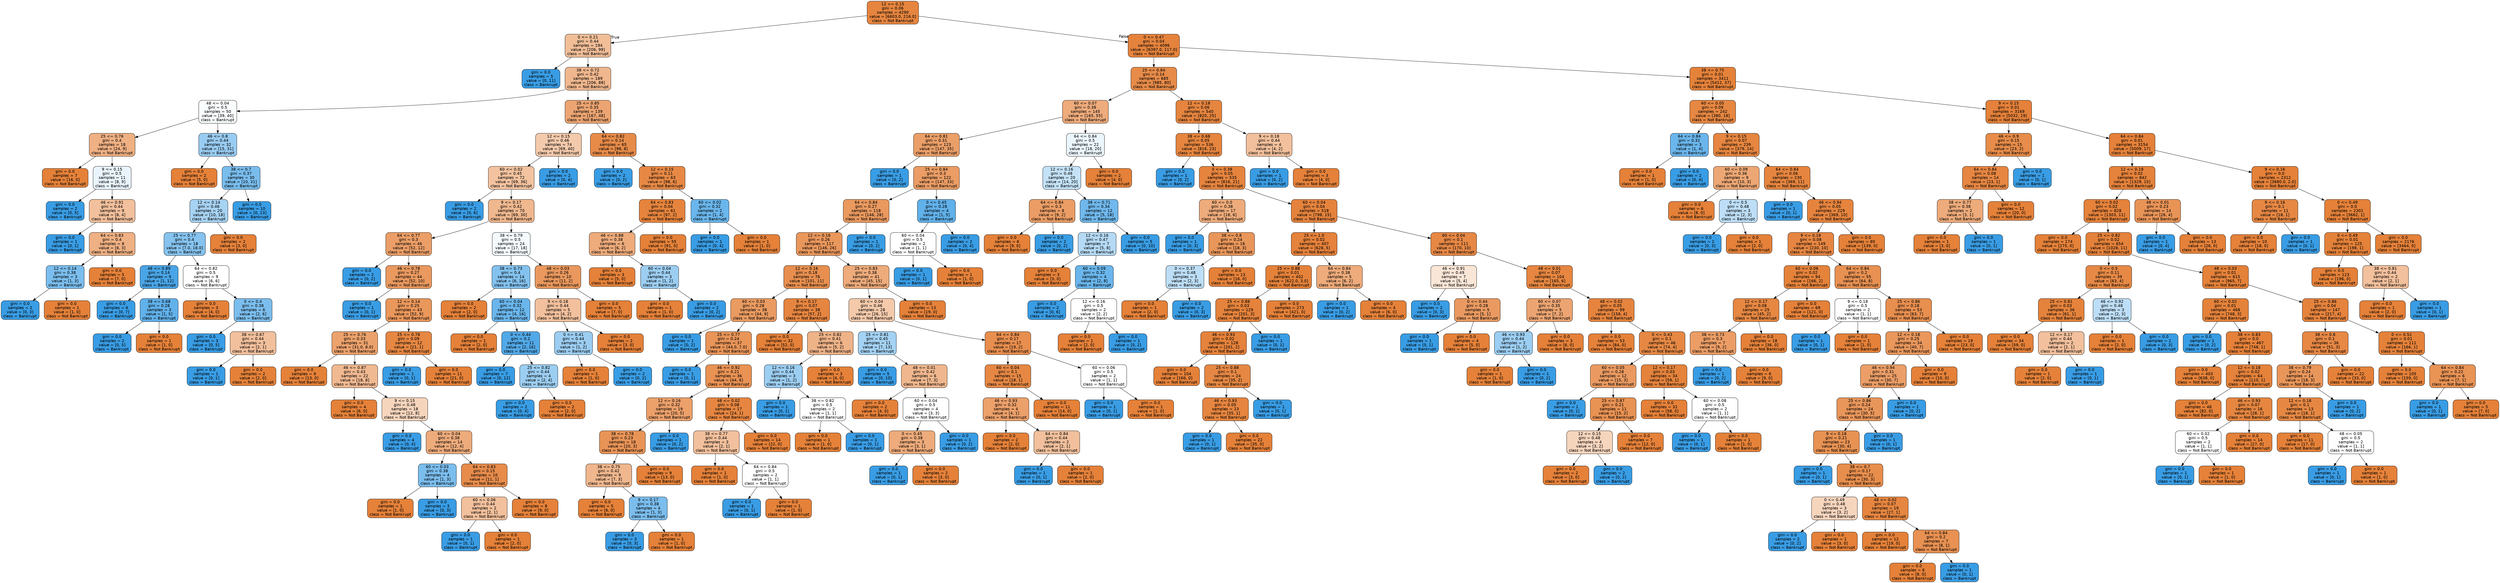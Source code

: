 digraph Tree {
node [shape=box, style="filled, rounded", color="black", fontname="helvetica"] ;
edge [fontname="helvetica"] ;
0 [label="12 <= 0.15\ngini = 0.06\nsamples = 4290\nvalue = [6603.0, 216.0]\nclass = Not Bankrupt", fillcolor="#e6853f"] ;
1 [label="0 <= 0.21\ngini = 0.44\nsamples = 194\nvalue = [206, 99]\nclass = Not Bankrupt", fillcolor="#f1be98"] ;
0 -> 1 [labeldistance=2.5, labelangle=45, headlabel="True"] ;
2 [label="gini = 0.0\nsamples = 5\nvalue = [0, 11]\nclass = Bankrupt", fillcolor="#399de5"] ;
1 -> 2 ;
3 [label="38 <= 0.72\ngini = 0.42\nsamples = 189\nvalue = [206, 88]\nclass = Not Bankrupt", fillcolor="#f0b78e"] ;
1 -> 3 ;
4 [label="48 <= 0.04\ngini = 0.5\nsamples = 50\nvalue = [39, 40]\nclass = Bankrupt", fillcolor="#fafdfe"] ;
3 -> 4 ;
5 [label="25 <= 0.76\ngini = 0.4\nsamples = 18\nvalue = [24, 9]\nclass = Not Bankrupt", fillcolor="#efb083"] ;
4 -> 5 ;
6 [label="gini = 0.0\nsamples = 7\nvalue = [16, 0]\nclass = Not Bankrupt", fillcolor="#e58139"] ;
5 -> 6 ;
7 [label="9 <= 0.15\ngini = 0.5\nsamples = 11\nvalue = [8, 9]\nclass = Bankrupt", fillcolor="#e9f4fc"] ;
5 -> 7 ;
8 [label="gini = 0.0\nsamples = 2\nvalue = [0, 5]\nclass = Bankrupt", fillcolor="#399de5"] ;
7 -> 8 ;
9 [label="46 <= 0.91\ngini = 0.44\nsamples = 9\nvalue = [8, 4]\nclass = Not Bankrupt", fillcolor="#f2c09c"] ;
7 -> 9 ;
10 [label="gini = 0.0\nsamples = 1\nvalue = [0, 1]\nclass = Bankrupt", fillcolor="#399de5"] ;
9 -> 10 ;
11 [label="64 <= 0.83\ngini = 0.4\nsamples = 8\nvalue = [8, 3]\nclass = Not Bankrupt", fillcolor="#efb083"] ;
9 -> 11 ;
12 [label="12 <= 0.14\ngini = 0.38\nsamples = 3\nvalue = [1, 3]\nclass = Bankrupt", fillcolor="#7bbeee"] ;
11 -> 12 ;
13 [label="gini = 0.0\nsamples = 2\nvalue = [0, 3]\nclass = Bankrupt", fillcolor="#399de5"] ;
12 -> 13 ;
14 [label="gini = 0.0\nsamples = 1\nvalue = [1, 0]\nclass = Not Bankrupt", fillcolor="#e58139"] ;
12 -> 14 ;
15 [label="gini = 0.0\nsamples = 5\nvalue = [7, 0]\nclass = Not Bankrupt", fillcolor="#e58139"] ;
11 -> 15 ;
16 [label="46 <= 0.8\ngini = 0.44\nsamples = 32\nvalue = [15, 31]\nclass = Bankrupt", fillcolor="#99ccf2"] ;
4 -> 16 ;
17 [label="gini = 0.0\nsamples = 2\nvalue = [5, 0]\nclass = Not Bankrupt", fillcolor="#e58139"] ;
16 -> 17 ;
18 [label="38 <= 0.7\ngini = 0.37\nsamples = 30\nvalue = [10, 31]\nclass = Bankrupt", fillcolor="#79bded"] ;
16 -> 18 ;
19 [label="12 <= 0.14\ngini = 0.46\nsamples = 20\nvalue = [10, 18]\nclass = Bankrupt", fillcolor="#a7d3f3"] ;
18 -> 19 ;
20 [label="25 <= 0.77\ngini = 0.4\nsamples = 18\nvalue = [7.0, 18.0]\nclass = Bankrupt", fillcolor="#86c3ef"] ;
19 -> 20 ;
21 [label="46 <= 0.89\ngini = 0.14\nsamples = 9\nvalue = [1, 12]\nclass = Bankrupt", fillcolor="#49a5e7"] ;
20 -> 21 ;
22 [label="gini = 0.0\nsamples = 6\nvalue = [0, 7]\nclass = Bankrupt", fillcolor="#399de5"] ;
21 -> 22 ;
23 [label="38 <= 0.68\ngini = 0.28\nsamples = 3\nvalue = [1, 5]\nclass = Bankrupt", fillcolor="#61b1ea"] ;
21 -> 23 ;
24 [label="gini = 0.0\nsamples = 2\nvalue = [0, 5]\nclass = Bankrupt", fillcolor="#399de5"] ;
23 -> 24 ;
25 [label="gini = 0.0\nsamples = 1\nvalue = [1, 0]\nclass = Not Bankrupt", fillcolor="#e58139"] ;
23 -> 25 ;
26 [label="64 <= 0.82\ngini = 0.5\nsamples = 9\nvalue = [6, 6]\nclass = Not Bankrupt", fillcolor="#ffffff"] ;
20 -> 26 ;
27 [label="gini = 0.0\nsamples = 3\nvalue = [4, 0]\nclass = Not Bankrupt", fillcolor="#e58139"] ;
26 -> 27 ;
28 [label="0 <= 0.4\ngini = 0.38\nsamples = 6\nvalue = [2, 6]\nclass = Bankrupt", fillcolor="#7bbeee"] ;
26 -> 28 ;
29 [label="gini = 0.0\nsamples = 3\nvalue = [0, 5]\nclass = Bankrupt", fillcolor="#399de5"] ;
28 -> 29 ;
30 [label="38 <= 0.67\ngini = 0.44\nsamples = 3\nvalue = [2, 1]\nclass = Not Bankrupt", fillcolor="#f2c09c"] ;
28 -> 30 ;
31 [label="gini = 0.0\nsamples = 1\nvalue = [0, 1]\nclass = Bankrupt", fillcolor="#399de5"] ;
30 -> 31 ;
32 [label="gini = 0.0\nsamples = 2\nvalue = [2, 0]\nclass = Not Bankrupt", fillcolor="#e58139"] ;
30 -> 32 ;
33 [label="gini = 0.0\nsamples = 2\nvalue = [3, 0]\nclass = Not Bankrupt", fillcolor="#e58139"] ;
19 -> 33 ;
34 [label="gini = 0.0\nsamples = 10\nvalue = [0, 13]\nclass = Bankrupt", fillcolor="#399de5"] ;
18 -> 34 ;
35 [label="25 <= 0.85\ngini = 0.35\nsamples = 139\nvalue = [167, 48]\nclass = Not Bankrupt", fillcolor="#eca572"] ;
3 -> 35 ;
36 [label="12 <= 0.15\ngini = 0.46\nsamples = 74\nvalue = [69, 40]\nclass = Not Bankrupt", fillcolor="#f4caac"] ;
35 -> 36 ;
37 [label="60 <= 0.02\ngini = 0.45\nsamples = 72\nvalue = [69, 36]\nclass = Not Bankrupt", fillcolor="#f3c3a0"] ;
36 -> 37 ;
38 [label="gini = 0.0\nsamples = 2\nvalue = [0, 6]\nclass = Bankrupt", fillcolor="#399de5"] ;
37 -> 38 ;
39 [label="9 <= 0.17\ngini = 0.42\nsamples = 70\nvalue = [69, 30]\nclass = Not Bankrupt", fillcolor="#f0b88f"] ;
37 -> 39 ;
40 [label="64 <= 0.77\ngini = 0.3\nsamples = 46\nvalue = [52, 12]\nclass = Not Bankrupt", fillcolor="#eb9e67"] ;
39 -> 40 ;
41 [label="gini = 0.0\nsamples = 2\nvalue = [0, 2]\nclass = Bankrupt", fillcolor="#399de5"] ;
40 -> 41 ;
42 [label="46 <= 0.78\ngini = 0.27\nsamples = 44\nvalue = [52, 10]\nclass = Not Bankrupt", fillcolor="#ea995f"] ;
40 -> 42 ;
43 [label="gini = 0.0\nsamples = 1\nvalue = [0, 1]\nclass = Bankrupt", fillcolor="#399de5"] ;
42 -> 43 ;
44 [label="12 <= 0.14\ngini = 0.25\nsamples = 43\nvalue = [52, 9]\nclass = Not Bankrupt", fillcolor="#ea975b"] ;
42 -> 44 ;
45 [label="25 <= 0.76\ngini = 0.33\nsamples = 31\nvalue = [31.0, 8.0]\nclass = Not Bankrupt", fillcolor="#eca26c"] ;
44 -> 45 ;
46 [label="gini = 0.0\nsamples = 9\nvalue = [13, 0]\nclass = Not Bankrupt", fillcolor="#e58139"] ;
45 -> 46 ;
47 [label="46 <= 0.87\ngini = 0.43\nsamples = 22\nvalue = [18, 8]\nclass = Not Bankrupt", fillcolor="#f1b991"] ;
45 -> 47 ;
48 [label="gini = 0.0\nsamples = 4\nvalue = [6, 0]\nclass = Not Bankrupt", fillcolor="#e58139"] ;
47 -> 48 ;
49 [label="9 <= 0.15\ngini = 0.48\nsamples = 18\nvalue = [12, 8]\nclass = Not Bankrupt", fillcolor="#f6d5bd"] ;
47 -> 49 ;
50 [label="gini = 0.0\nsamples = 4\nvalue = [0, 4]\nclass = Bankrupt", fillcolor="#399de5"] ;
49 -> 50 ;
51 [label="60 <= 0.04\ngini = 0.38\nsamples = 14\nvalue = [12, 4]\nclass = Not Bankrupt", fillcolor="#eeab7b"] ;
49 -> 51 ;
52 [label="60 <= 0.03\ngini = 0.38\nsamples = 4\nvalue = [1, 3]\nclass = Bankrupt", fillcolor="#7bbeee"] ;
51 -> 52 ;
53 [label="gini = 0.0\nsamples = 1\nvalue = [1, 0]\nclass = Not Bankrupt", fillcolor="#e58139"] ;
52 -> 53 ;
54 [label="gini = 0.0\nsamples = 3\nvalue = [0, 3]\nclass = Bankrupt", fillcolor="#399de5"] ;
52 -> 54 ;
55 [label="64 <= 0.83\ngini = 0.15\nsamples = 10\nvalue = [11, 1]\nclass = Not Bankrupt", fillcolor="#e78c4b"] ;
51 -> 55 ;
56 [label="60 <= 0.06\ngini = 0.44\nsamples = 2\nvalue = [2, 1]\nclass = Not Bankrupt", fillcolor="#f2c09c"] ;
55 -> 56 ;
57 [label="gini = 0.0\nsamples = 1\nvalue = [0, 1]\nclass = Bankrupt", fillcolor="#399de5"] ;
56 -> 57 ;
58 [label="gini = 0.0\nsamples = 1\nvalue = [2, 0]\nclass = Not Bankrupt", fillcolor="#e58139"] ;
56 -> 58 ;
59 [label="gini = 0.0\nsamples = 8\nvalue = [9, 0]\nclass = Not Bankrupt", fillcolor="#e58139"] ;
55 -> 59 ;
60 [label="25 <= 0.78\ngini = 0.09\nsamples = 12\nvalue = [21, 1]\nclass = Not Bankrupt", fillcolor="#e68742"] ;
44 -> 60 ;
61 [label="gini = 0.0\nsamples = 1\nvalue = [0, 1]\nclass = Bankrupt", fillcolor="#399de5"] ;
60 -> 61 ;
62 [label="gini = 0.0\nsamples = 11\nvalue = [21, 0]\nclass = Not Bankrupt", fillcolor="#e58139"] ;
60 -> 62 ;
63 [label="38 <= 0.79\ngini = 0.5\nsamples = 24\nvalue = [17, 18]\nclass = Bankrupt", fillcolor="#f4fafe"] ;
39 -> 63 ;
64 [label="38 <= 0.73\ngini = 0.4\nsamples = 14\nvalue = [6, 16]\nclass = Bankrupt", fillcolor="#83c2ef"] ;
63 -> 64 ;
65 [label="gini = 0.0\nsamples = 2\nvalue = [2, 0]\nclass = Not Bankrupt", fillcolor="#e58139"] ;
64 -> 65 ;
66 [label="60 <= 0.04\ngini = 0.32\nsamples = 12\nvalue = [4, 16]\nclass = Bankrupt", fillcolor="#6ab6ec"] ;
64 -> 66 ;
67 [label="gini = 0.0\nsamples = 1\nvalue = [2, 0]\nclass = Not Bankrupt", fillcolor="#e58139"] ;
66 -> 67 ;
68 [label="0 <= 0.44\ngini = 0.2\nsamples = 11\nvalue = [2, 16]\nclass = Bankrupt", fillcolor="#52a9e8"] ;
66 -> 68 ;
69 [label="gini = 0.0\nsamples = 7\nvalue = [0, 12]\nclass = Bankrupt", fillcolor="#399de5"] ;
68 -> 69 ;
70 [label="25 <= 0.82\ngini = 0.44\nsamples = 4\nvalue = [2, 4]\nclass = Bankrupt", fillcolor="#9ccef2"] ;
68 -> 70 ;
71 [label="gini = 0.0\nsamples = 2\nvalue = [0, 4]\nclass = Bankrupt", fillcolor="#399de5"] ;
70 -> 71 ;
72 [label="gini = 0.0\nsamples = 2\nvalue = [2, 0]\nclass = Not Bankrupt", fillcolor="#e58139"] ;
70 -> 72 ;
73 [label="48 <= 0.03\ngini = 0.26\nsamples = 10\nvalue = [11, 2]\nclass = Not Bankrupt", fillcolor="#ea985d"] ;
63 -> 73 ;
74 [label="9 <= 0.18\ngini = 0.44\nsamples = 5\nvalue = [4, 2]\nclass = Not Bankrupt", fillcolor="#f2c09c"] ;
73 -> 74 ;
75 [label="0 <= 0.41\ngini = 0.44\nsamples = 3\nvalue = [1, 2]\nclass = Bankrupt", fillcolor="#9ccef2"] ;
74 -> 75 ;
76 [label="gini = 0.0\nsamples = 1\nvalue = [1, 0]\nclass = Not Bankrupt", fillcolor="#e58139"] ;
75 -> 76 ;
77 [label="gini = 0.0\nsamples = 2\nvalue = [0, 2]\nclass = Bankrupt", fillcolor="#399de5"] ;
75 -> 77 ;
78 [label="gini = 0.0\nsamples = 2\nvalue = [3, 0]\nclass = Not Bankrupt", fillcolor="#e58139"] ;
74 -> 78 ;
79 [label="gini = 0.0\nsamples = 5\nvalue = [7, 0]\nclass = Not Bankrupt", fillcolor="#e58139"] ;
73 -> 79 ;
80 [label="gini = 0.0\nsamples = 2\nvalue = [0, 4]\nclass = Bankrupt", fillcolor="#399de5"] ;
36 -> 80 ;
81 [label="64 <= 0.82\ngini = 0.14\nsamples = 65\nvalue = [98, 8]\nclass = Not Bankrupt", fillcolor="#e78b49"] ;
35 -> 81 ;
82 [label="gini = 0.0\nsamples = 2\nvalue = [0, 2]\nclass = Bankrupt", fillcolor="#399de5"] ;
81 -> 82 ;
83 [label="12 <= 0.15\ngini = 0.11\nsamples = 63\nvalue = [98, 6]\nclass = Not Bankrupt", fillcolor="#e78945"] ;
81 -> 83 ;
84 [label="64 <= 0.83\ngini = 0.04\nsamples = 61\nvalue = [97, 2]\nclass = Not Bankrupt", fillcolor="#e6843d"] ;
83 -> 84 ;
85 [label="46 <= 0.88\ngini = 0.38\nsamples = 6\nvalue = [6, 2]\nclass = Not Bankrupt", fillcolor="#eeab7b"] ;
84 -> 85 ;
86 [label="gini = 0.0\nsamples = 3\nvalue = [5, 0]\nclass = Not Bankrupt", fillcolor="#e58139"] ;
85 -> 86 ;
87 [label="60 <= 0.04\ngini = 0.44\nsamples = 3\nvalue = [1, 2]\nclass = Bankrupt", fillcolor="#9ccef2"] ;
85 -> 87 ;
88 [label="gini = 0.0\nsamples = 1\nvalue = [1, 0]\nclass = Not Bankrupt", fillcolor="#e58139"] ;
87 -> 88 ;
89 [label="gini = 0.0\nsamples = 2\nvalue = [0, 2]\nclass = Bankrupt", fillcolor="#399de5"] ;
87 -> 89 ;
90 [label="gini = 0.0\nsamples = 55\nvalue = [91, 0]\nclass = Not Bankrupt", fillcolor="#e58139"] ;
84 -> 90 ;
91 [label="60 <= 0.02\ngini = 0.32\nsamples = 2\nvalue = [1, 4]\nclass = Bankrupt", fillcolor="#6ab6ec"] ;
83 -> 91 ;
92 [label="gini = 0.0\nsamples = 1\nvalue = [0, 4]\nclass = Bankrupt", fillcolor="#399de5"] ;
91 -> 92 ;
93 [label="gini = 0.0\nsamples = 1\nvalue = [1, 0]\nclass = Not Bankrupt", fillcolor="#e58139"] ;
91 -> 93 ;
94 [label="0 <= 0.47\ngini = 0.04\nsamples = 4096\nvalue = [6397.0, 117.0]\nclass = Not Bankrupt", fillcolor="#e5833d"] ;
0 -> 94 [labeldistance=2.5, labelangle=-45, headlabel="False"] ;
95 [label="25 <= 0.84\ngini = 0.14\nsamples = 685\nvalue = [985, 80]\nclass = Not Bankrupt", fillcolor="#e78b49"] ;
94 -> 95 ;
96 [label="60 <= 0.07\ngini = 0.38\nsamples = 145\nvalue = [165, 55]\nclass = Not Bankrupt", fillcolor="#eeab7b"] ;
95 -> 96 ;
97 [label="64 <= 0.81\ngini = 0.31\nsamples = 123\nvalue = [147, 35]\nclass = Not Bankrupt", fillcolor="#eb9f68"] ;
96 -> 97 ;
98 [label="gini = 0.0\nsamples = 1\nvalue = [0, 2]\nclass = Bankrupt", fillcolor="#399de5"] ;
97 -> 98 ;
99 [label="25 <= 0.84\ngini = 0.3\nsamples = 122\nvalue = [147, 33]\nclass = Not Bankrupt", fillcolor="#eb9d65"] ;
97 -> 99 ;
100 [label="64 <= 0.84\ngini = 0.27\nsamples = 118\nvalue = [146, 28]\nclass = Not Bankrupt", fillcolor="#ea995f"] ;
99 -> 100 ;
101 [label="12 <= 0.16\ngini = 0.26\nsamples = 117\nvalue = [146, 26]\nclass = Not Bankrupt", fillcolor="#ea975c"] ;
100 -> 101 ;
102 [label="12 <= 0.16\ngini = 0.18\nsamples = 76\nvalue = [101, 11]\nclass = Not Bankrupt", fillcolor="#e88f4f"] ;
101 -> 102 ;
103 [label="60 <= 0.03\ngini = 0.28\nsamples = 38\nvalue = [44, 9]\nclass = Not Bankrupt", fillcolor="#ea9b61"] ;
102 -> 103 ;
104 [label="gini = 0.0\nsamples = 1\nvalue = [0, 2]\nclass = Bankrupt", fillcolor="#399de5"] ;
103 -> 104 ;
105 [label="25 <= 0.77\ngini = 0.24\nsamples = 37\nvalue = [44.0, 7.0]\nclass = Not Bankrupt", fillcolor="#e99558"] ;
103 -> 105 ;
106 [label="gini = 0.0\nsamples = 1\nvalue = [0, 1]\nclass = Bankrupt", fillcolor="#399de5"] ;
105 -> 106 ;
107 [label="46 <= 0.92\ngini = 0.21\nsamples = 36\nvalue = [44, 6]\nclass = Not Bankrupt", fillcolor="#e99254"] ;
105 -> 107 ;
108 [label="12 <= 0.16\ngini = 0.32\nsamples = 19\nvalue = [20, 5]\nclass = Not Bankrupt", fillcolor="#eca06a"] ;
107 -> 108 ;
109 [label="38 <= 0.78\ngini = 0.23\nsamples = 18\nvalue = [20, 3]\nclass = Not Bankrupt", fillcolor="#e99457"] ;
108 -> 109 ;
110 [label="38 <= 0.75\ngini = 0.42\nsamples = 9\nvalue = [7, 3]\nclass = Not Bankrupt", fillcolor="#f0b78e"] ;
109 -> 110 ;
111 [label="gini = 0.0\nsamples = 5\nvalue = [6, 0]\nclass = Not Bankrupt", fillcolor="#e58139"] ;
110 -> 111 ;
112 [label="9 <= 0.17\ngini = 0.38\nsamples = 4\nvalue = [1, 3]\nclass = Bankrupt", fillcolor="#7bbeee"] ;
110 -> 112 ;
113 [label="gini = 0.0\nsamples = 3\nvalue = [0, 3]\nclass = Bankrupt", fillcolor="#399de5"] ;
112 -> 113 ;
114 [label="gini = 0.0\nsamples = 1\nvalue = [1, 0]\nclass = Not Bankrupt", fillcolor="#e58139"] ;
112 -> 114 ;
115 [label="gini = 0.0\nsamples = 9\nvalue = [13, 0]\nclass = Not Bankrupt", fillcolor="#e58139"] ;
109 -> 115 ;
116 [label="gini = 0.0\nsamples = 1\nvalue = [0, 2]\nclass = Bankrupt", fillcolor="#399de5"] ;
108 -> 116 ;
117 [label="48 <= 0.02\ngini = 0.08\nsamples = 17\nvalue = [24, 1]\nclass = Not Bankrupt", fillcolor="#e68641"] ;
107 -> 117 ;
118 [label="38 <= 0.77\ngini = 0.44\nsamples = 3\nvalue = [2, 1]\nclass = Not Bankrupt", fillcolor="#f2c09c"] ;
117 -> 118 ;
119 [label="gini = 0.0\nsamples = 1\nvalue = [1, 0]\nclass = Not Bankrupt", fillcolor="#e58139"] ;
118 -> 119 ;
120 [label="64 <= 0.84\ngini = 0.5\nsamples = 2\nvalue = [1, 1]\nclass = Not Bankrupt", fillcolor="#ffffff"] ;
118 -> 120 ;
121 [label="gini = 0.0\nsamples = 1\nvalue = [0, 1]\nclass = Bankrupt", fillcolor="#399de5"] ;
120 -> 121 ;
122 [label="gini = 0.0\nsamples = 1\nvalue = [1, 0]\nclass = Not Bankrupt", fillcolor="#e58139"] ;
120 -> 122 ;
123 [label="gini = 0.0\nsamples = 14\nvalue = [22, 0]\nclass = Not Bankrupt", fillcolor="#e58139"] ;
117 -> 123 ;
124 [label="9 <= 0.17\ngini = 0.07\nsamples = 38\nvalue = [57, 2]\nclass = Not Bankrupt", fillcolor="#e68540"] ;
102 -> 124 ;
125 [label="gini = 0.0\nsamples = 32\nvalue = [52, 0]\nclass = Not Bankrupt", fillcolor="#e58139"] ;
124 -> 125 ;
126 [label="25 <= 0.82\ngini = 0.41\nsamples = 6\nvalue = [5, 2]\nclass = Not Bankrupt", fillcolor="#efb388"] ;
124 -> 126 ;
127 [label="12 <= 0.16\ngini = 0.44\nsamples = 3\nvalue = [1, 2]\nclass = Bankrupt", fillcolor="#9ccef2"] ;
126 -> 127 ;
128 [label="gini = 0.0\nsamples = 1\nvalue = [0, 1]\nclass = Bankrupt", fillcolor="#399de5"] ;
127 -> 128 ;
129 [label="38 <= 0.82\ngini = 0.5\nsamples = 2\nvalue = [1, 1]\nclass = Not Bankrupt", fillcolor="#ffffff"] ;
127 -> 129 ;
130 [label="gini = 0.0\nsamples = 1\nvalue = [1, 0]\nclass = Not Bankrupt", fillcolor="#e58139"] ;
129 -> 130 ;
131 [label="gini = 0.0\nsamples = 1\nvalue = [0, 1]\nclass = Bankrupt", fillcolor="#399de5"] ;
129 -> 131 ;
132 [label="gini = 0.0\nsamples = 3\nvalue = [4, 0]\nclass = Not Bankrupt", fillcolor="#e58139"] ;
126 -> 132 ;
133 [label="25 <= 0.83\ngini = 0.38\nsamples = 41\nvalue = [45, 15]\nclass = Not Bankrupt", fillcolor="#eeab7b"] ;
101 -> 133 ;
134 [label="60 <= 0.04\ngini = 0.46\nsamples = 28\nvalue = [26, 15]\nclass = Not Bankrupt", fillcolor="#f4caab"] ;
133 -> 134 ;
135 [label="25 <= 0.81\ngini = 0.45\nsamples = 11\nvalue = [7, 13]\nclass = Bankrupt", fillcolor="#a4d2f3"] ;
134 -> 135 ;
136 [label="gini = 0.0\nsamples = 5\nvalue = [0, 10]\nclass = Bankrupt", fillcolor="#399de5"] ;
135 -> 136 ;
137 [label="48 <= 0.01\ngini = 0.42\nsamples = 6\nvalue = [7, 3]\nclass = Not Bankrupt", fillcolor="#f0b78e"] ;
135 -> 137 ;
138 [label="gini = 0.0\nsamples = 2\nvalue = [4, 0]\nclass = Not Bankrupt", fillcolor="#e58139"] ;
137 -> 138 ;
139 [label="60 <= 0.04\ngini = 0.5\nsamples = 4\nvalue = [3, 3]\nclass = Not Bankrupt", fillcolor="#ffffff"] ;
137 -> 139 ;
140 [label="0 <= 0.45\ngini = 0.38\nsamples = 3\nvalue = [3, 1]\nclass = Not Bankrupt", fillcolor="#eeab7b"] ;
139 -> 140 ;
141 [label="gini = 0.0\nsamples = 1\nvalue = [0, 1]\nclass = Bankrupt", fillcolor="#399de5"] ;
140 -> 141 ;
142 [label="gini = 0.0\nsamples = 2\nvalue = [3, 0]\nclass = Not Bankrupt", fillcolor="#e58139"] ;
140 -> 142 ;
143 [label="gini = 0.0\nsamples = 1\nvalue = [0, 2]\nclass = Bankrupt", fillcolor="#399de5"] ;
139 -> 143 ;
144 [label="64 <= 0.84\ngini = 0.17\nsamples = 17\nvalue = [19, 2]\nclass = Not Bankrupt", fillcolor="#e88e4e"] ;
134 -> 144 ;
145 [label="60 <= 0.04\ngini = 0.1\nsamples = 15\nvalue = [18, 1]\nclass = Not Bankrupt", fillcolor="#e68844"] ;
144 -> 145 ;
146 [label="46 <= 0.93\ngini = 0.32\nsamples = 4\nvalue = [4, 1]\nclass = Not Bankrupt", fillcolor="#eca06a"] ;
145 -> 146 ;
147 [label="gini = 0.0\nsamples = 2\nvalue = [2, 0]\nclass = Not Bankrupt", fillcolor="#e58139"] ;
146 -> 147 ;
148 [label="64 <= 0.84\ngini = 0.44\nsamples = 2\nvalue = [2, 1]\nclass = Not Bankrupt", fillcolor="#f2c09c"] ;
146 -> 148 ;
149 [label="gini = 0.0\nsamples = 1\nvalue = [0, 1]\nclass = Bankrupt", fillcolor="#399de5"] ;
148 -> 149 ;
150 [label="gini = 0.0\nsamples = 1\nvalue = [2, 0]\nclass = Not Bankrupt", fillcolor="#e58139"] ;
148 -> 150 ;
151 [label="gini = 0.0\nsamples = 11\nvalue = [14, 0]\nclass = Not Bankrupt", fillcolor="#e58139"] ;
145 -> 151 ;
152 [label="60 <= 0.06\ngini = 0.5\nsamples = 2\nvalue = [1, 1]\nclass = Not Bankrupt", fillcolor="#ffffff"] ;
144 -> 152 ;
153 [label="gini = 0.0\nsamples = 1\nvalue = [0, 1]\nclass = Bankrupt", fillcolor="#399de5"] ;
152 -> 153 ;
154 [label="gini = 0.0\nsamples = 1\nvalue = [1, 0]\nclass = Not Bankrupt", fillcolor="#e58139"] ;
152 -> 154 ;
155 [label="gini = 0.0\nsamples = 13\nvalue = [19, 0]\nclass = Not Bankrupt", fillcolor="#e58139"] ;
133 -> 155 ;
156 [label="gini = 0.0\nsamples = 1\nvalue = [0, 2]\nclass = Bankrupt", fillcolor="#399de5"] ;
100 -> 156 ;
157 [label="0 <= 0.45\ngini = 0.28\nsamples = 4\nvalue = [1, 5]\nclass = Bankrupt", fillcolor="#61b1ea"] ;
99 -> 157 ;
158 [label="60 <= 0.04\ngini = 0.5\nsamples = 2\nvalue = [1, 1]\nclass = Not Bankrupt", fillcolor="#ffffff"] ;
157 -> 158 ;
159 [label="gini = 0.0\nsamples = 1\nvalue = [0, 1]\nclass = Bankrupt", fillcolor="#399de5"] ;
158 -> 159 ;
160 [label="gini = 0.0\nsamples = 1\nvalue = [1, 0]\nclass = Not Bankrupt", fillcolor="#e58139"] ;
158 -> 160 ;
161 [label="gini = 0.0\nsamples = 2\nvalue = [0, 4]\nclass = Bankrupt", fillcolor="#399de5"] ;
157 -> 161 ;
162 [label="64 <= 0.84\ngini = 0.5\nsamples = 22\nvalue = [18, 20]\nclass = Bankrupt", fillcolor="#ebf5fc"] ;
96 -> 162 ;
163 [label="12 <= 0.16\ngini = 0.48\nsamples = 20\nvalue = [14, 20]\nclass = Bankrupt", fillcolor="#c4e2f7"] ;
162 -> 163 ;
164 [label="64 <= 0.84\ngini = 0.3\nsamples = 8\nvalue = [9, 2]\nclass = Not Bankrupt", fillcolor="#eb9d65"] ;
163 -> 164 ;
165 [label="gini = 0.0\nsamples = 6\nvalue = [9, 0]\nclass = Not Bankrupt", fillcolor="#e58139"] ;
164 -> 165 ;
166 [label="gini = 0.0\nsamples = 2\nvalue = [0, 2]\nclass = Bankrupt", fillcolor="#399de5"] ;
164 -> 166 ;
167 [label="38 <= 0.71\ngini = 0.34\nsamples = 12\nvalue = [5, 18]\nclass = Bankrupt", fillcolor="#70b8ec"] ;
163 -> 167 ;
168 [label="12 <= 0.16\ngini = 0.47\nsamples = 7\nvalue = [5, 8]\nclass = Bankrupt", fillcolor="#b5daf5"] ;
167 -> 168 ;
169 [label="gini = 0.0\nsamples = 3\nvalue = [3, 0]\nclass = Not Bankrupt", fillcolor="#e58139"] ;
168 -> 169 ;
170 [label="60 <= 0.09\ngini = 0.32\nsamples = 4\nvalue = [2, 8]\nclass = Bankrupt", fillcolor="#6ab6ec"] ;
168 -> 170 ;
171 [label="gini = 0.0\nsamples = 2\nvalue = [0, 6]\nclass = Bankrupt", fillcolor="#399de5"] ;
170 -> 171 ;
172 [label="12 <= 0.16\ngini = 0.5\nsamples = 2\nvalue = [2, 2]\nclass = Not Bankrupt", fillcolor="#ffffff"] ;
170 -> 172 ;
173 [label="gini = 0.0\nsamples = 1\nvalue = [2, 0]\nclass = Not Bankrupt", fillcolor="#e58139"] ;
172 -> 173 ;
174 [label="gini = 0.0\nsamples = 1\nvalue = [0, 2]\nclass = Bankrupt", fillcolor="#399de5"] ;
172 -> 174 ;
175 [label="gini = 0.0\nsamples = 5\nvalue = [0, 10]\nclass = Bankrupt", fillcolor="#399de5"] ;
167 -> 175 ;
176 [label="gini = 0.0\nsamples = 2\nvalue = [4, 0]\nclass = Not Bankrupt", fillcolor="#e58139"] ;
162 -> 176 ;
177 [label="12 <= 0.18\ngini = 0.06\nsamples = 540\nvalue = [820, 25]\nclass = Not Bankrupt", fillcolor="#e6853f"] ;
95 -> 177 ;
178 [label="38 <= 0.68\ngini = 0.05\nsamples = 536\nvalue = [816, 23]\nclass = Not Bankrupt", fillcolor="#e6853f"] ;
177 -> 178 ;
179 [label="gini = 0.0\nsamples = 1\nvalue = [0, 2]\nclass = Bankrupt", fillcolor="#399de5"] ;
178 -> 179 ;
180 [label="0 <= 0.38\ngini = 0.05\nsamples = 535\nvalue = [816, 21]\nclass = Not Bankrupt", fillcolor="#e6843e"] ;
178 -> 180 ;
181 [label="60 <= 0.0\ngini = 0.38\nsamples = 17\nvalue = [18, 6]\nclass = Not Bankrupt", fillcolor="#eeab7b"] ;
180 -> 181 ;
182 [label="gini = 0.0\nsamples = 1\nvalue = [0, 3]\nclass = Bankrupt", fillcolor="#399de5"] ;
181 -> 182 ;
183 [label="38 <= 0.8\ngini = 0.24\nsamples = 16\nvalue = [18, 3]\nclass = Not Bankrupt", fillcolor="#e9965a"] ;
181 -> 183 ;
184 [label="0 <= 0.37\ngini = 0.48\nsamples = 3\nvalue = [2, 3]\nclass = Bankrupt", fillcolor="#bddef6"] ;
183 -> 184 ;
185 [label="gini = 0.0\nsamples = 1\nvalue = [2, 0]\nclass = Not Bankrupt", fillcolor="#e58139"] ;
184 -> 185 ;
186 [label="gini = 0.0\nsamples = 2\nvalue = [0, 3]\nclass = Bankrupt", fillcolor="#399de5"] ;
184 -> 186 ;
187 [label="gini = 0.0\nsamples = 13\nvalue = [16, 0]\nclass = Not Bankrupt", fillcolor="#e58139"] ;
183 -> 187 ;
188 [label="60 <= 0.04\ngini = 0.04\nsamples = 518\nvalue = [798, 15]\nclass = Not Bankrupt", fillcolor="#e5833d"] ;
180 -> 188 ;
189 [label="25 <= 1.0\ngini = 0.02\nsamples = 407\nvalue = [628, 5]\nclass = Not Bankrupt", fillcolor="#e5823b"] ;
188 -> 189 ;
190 [label="25 <= 0.88\ngini = 0.01\nsamples = 402\nvalue = [622.0, 3.0]\nclass = Not Bankrupt", fillcolor="#e5823a"] ;
189 -> 190 ;
191 [label="25 <= 0.88\ngini = 0.03\nsamples = 129\nvalue = [201, 3]\nclass = Not Bankrupt", fillcolor="#e5833c"] ;
190 -> 191 ;
192 [label="46 <= 0.93\ngini = 0.02\nsamples = 128\nvalue = [201, 2]\nclass = Not Bankrupt", fillcolor="#e5823b"] ;
191 -> 192 ;
193 [label="gini = 0.0\nsamples = 104\nvalue = [166, 0]\nclass = Not Bankrupt", fillcolor="#e58139"] ;
192 -> 193 ;
194 [label="25 <= 0.88\ngini = 0.1\nsamples = 24\nvalue = [35, 2]\nclass = Not Bankrupt", fillcolor="#e68844"] ;
192 -> 194 ;
195 [label="46 <= 0.93\ngini = 0.05\nsamples = 23\nvalue = [35, 1]\nclass = Not Bankrupt", fillcolor="#e6853f"] ;
194 -> 195 ;
196 [label="gini = 0.0\nsamples = 1\nvalue = [0, 1]\nclass = Bankrupt", fillcolor="#399de5"] ;
195 -> 196 ;
197 [label="gini = 0.0\nsamples = 22\nvalue = [35, 0]\nclass = Not Bankrupt", fillcolor="#e58139"] ;
195 -> 197 ;
198 [label="gini = 0.0\nsamples = 1\nvalue = [0, 1]\nclass = Bankrupt", fillcolor="#399de5"] ;
194 -> 198 ;
199 [label="gini = 0.0\nsamples = 1\nvalue = [0, 1]\nclass = Bankrupt", fillcolor="#399de5"] ;
191 -> 199 ;
200 [label="gini = 0.0\nsamples = 273\nvalue = [421, 0]\nclass = Not Bankrupt", fillcolor="#e58139"] ;
190 -> 200 ;
201 [label="64 <= 0.84\ngini = 0.38\nsamples = 5\nvalue = [6, 2]\nclass = Not Bankrupt", fillcolor="#eeab7b"] ;
189 -> 201 ;
202 [label="gini = 0.0\nsamples = 1\nvalue = [0, 2]\nclass = Bankrupt", fillcolor="#399de5"] ;
201 -> 202 ;
203 [label="gini = 0.0\nsamples = 4\nvalue = [6, 0]\nclass = Not Bankrupt", fillcolor="#e58139"] ;
201 -> 203 ;
204 [label="60 <= 0.04\ngini = 0.1\nsamples = 111\nvalue = [170, 10]\nclass = Not Bankrupt", fillcolor="#e78845"] ;
188 -> 204 ;
205 [label="46 <= 0.91\ngini = 0.49\nsamples = 7\nvalue = [5, 4]\nclass = Not Bankrupt", fillcolor="#fae6d7"] ;
204 -> 205 ;
206 [label="gini = 0.0\nsamples = 2\nvalue = [0, 3]\nclass = Bankrupt", fillcolor="#399de5"] ;
205 -> 206 ;
207 [label="0 <= 0.44\ngini = 0.28\nsamples = 5\nvalue = [5, 1]\nclass = Not Bankrupt", fillcolor="#ea9a61"] ;
205 -> 207 ;
208 [label="gini = 0.0\nsamples = 1\nvalue = [0, 1]\nclass = Bankrupt", fillcolor="#399de5"] ;
207 -> 208 ;
209 [label="gini = 0.0\nsamples = 4\nvalue = [5, 0]\nclass = Not Bankrupt", fillcolor="#e58139"] ;
207 -> 209 ;
210 [label="48 <= 0.01\ngini = 0.07\nsamples = 104\nvalue = [165, 6]\nclass = Not Bankrupt", fillcolor="#e68640"] ;
204 -> 210 ;
211 [label="60 <= 0.07\ngini = 0.35\nsamples = 5\nvalue = [7, 2]\nclass = Not Bankrupt", fillcolor="#eca572"] ;
210 -> 211 ;
212 [label="46 <= 0.93\ngini = 0.44\nsamples = 2\nvalue = [1, 2]\nclass = Bankrupt", fillcolor="#9ccef2"] ;
211 -> 212 ;
213 [label="gini = 0.0\nsamples = 1\nvalue = [1, 0]\nclass = Not Bankrupt", fillcolor="#e58139"] ;
212 -> 213 ;
214 [label="gini = 0.0\nsamples = 1\nvalue = [0, 2]\nclass = Bankrupt", fillcolor="#399de5"] ;
212 -> 214 ;
215 [label="gini = 0.0\nsamples = 3\nvalue = [6, 0]\nclass = Not Bankrupt", fillcolor="#e58139"] ;
211 -> 215 ;
216 [label="48 <= 0.02\ngini = 0.05\nsamples = 99\nvalue = [158, 4]\nclass = Not Bankrupt", fillcolor="#e6843e"] ;
210 -> 216 ;
217 [label="gini = 0.0\nsamples = 53\nvalue = [84, 0]\nclass = Not Bankrupt", fillcolor="#e58139"] ;
216 -> 217 ;
218 [label="0 <= 0.43\ngini = 0.1\nsamples = 46\nvalue = [74, 4]\nclass = Not Bankrupt", fillcolor="#e68844"] ;
216 -> 218 ;
219 [label="60 <= 0.05\ngini = 0.28\nsamples = 12\nvalue = [15, 3]\nclass = Not Bankrupt", fillcolor="#ea9a61"] ;
218 -> 219 ;
220 [label="gini = 0.0\nsamples = 1\nvalue = [0, 1]\nclass = Bankrupt", fillcolor="#399de5"] ;
219 -> 220 ;
221 [label="25 <= 0.87\ngini = 0.21\nsamples = 11\nvalue = [15, 2]\nclass = Not Bankrupt", fillcolor="#e89253"] ;
219 -> 221 ;
222 [label="12 <= 0.15\ngini = 0.48\nsamples = 4\nvalue = [3, 2]\nclass = Not Bankrupt", fillcolor="#f6d5bd"] ;
221 -> 222 ;
223 [label="gini = 0.0\nsamples = 2\nvalue = [3, 0]\nclass = Not Bankrupt", fillcolor="#e58139"] ;
222 -> 223 ;
224 [label="gini = 0.0\nsamples = 2\nvalue = [0, 2]\nclass = Bankrupt", fillcolor="#399de5"] ;
222 -> 224 ;
225 [label="gini = 0.0\nsamples = 7\nvalue = [12, 0]\nclass = Not Bankrupt", fillcolor="#e58139"] ;
221 -> 225 ;
226 [label="12 <= 0.17\ngini = 0.03\nsamples = 34\nvalue = [59, 1]\nclass = Not Bankrupt", fillcolor="#e5833c"] ;
218 -> 226 ;
227 [label="gini = 0.0\nsamples = 32\nvalue = [58, 0]\nclass = Not Bankrupt", fillcolor="#e58139"] ;
226 -> 227 ;
228 [label="60 <= 0.08\ngini = 0.5\nsamples = 2\nvalue = [1, 1]\nclass = Not Bankrupt", fillcolor="#ffffff"] ;
226 -> 228 ;
229 [label="gini = 0.0\nsamples = 1\nvalue = [0, 1]\nclass = Bankrupt", fillcolor="#399de5"] ;
228 -> 229 ;
230 [label="gini = 0.0\nsamples = 1\nvalue = [1, 0]\nclass = Not Bankrupt", fillcolor="#e58139"] ;
228 -> 230 ;
231 [label="9 <= 0.18\ngini = 0.44\nsamples = 4\nvalue = [4, 2]\nclass = Not Bankrupt", fillcolor="#f2c09c"] ;
177 -> 231 ;
232 [label="gini = 0.0\nsamples = 1\nvalue = [0, 2]\nclass = Bankrupt", fillcolor="#399de5"] ;
231 -> 232 ;
233 [label="gini = 0.0\nsamples = 3\nvalue = [4, 0]\nclass = Not Bankrupt", fillcolor="#e58139"] ;
231 -> 233 ;
234 [label="38 <= 0.75\ngini = 0.01\nsamples = 3411\nvalue = [5412, 37]\nclass = Not Bankrupt", fillcolor="#e5823a"] ;
94 -> 234 ;
235 [label="60 <= 0.05\ngini = 0.09\nsamples = 242\nvalue = [380, 18]\nclass = Not Bankrupt", fillcolor="#e68742"] ;
234 -> 235 ;
236 [label="64 <= 0.84\ngini = 0.32\nsamples = 3\nvalue = [1, 4]\nclass = Bankrupt", fillcolor="#6ab6ec"] ;
235 -> 236 ;
237 [label="gini = 0.0\nsamples = 1\nvalue = [1, 0]\nclass = Not Bankrupt", fillcolor="#e58139"] ;
236 -> 237 ;
238 [label="gini = 0.0\nsamples = 2\nvalue = [0, 4]\nclass = Bankrupt", fillcolor="#399de5"] ;
236 -> 238 ;
239 [label="9 <= 0.15\ngini = 0.07\nsamples = 239\nvalue = [379, 14]\nclass = Not Bankrupt", fillcolor="#e68640"] ;
235 -> 239 ;
240 [label="60 <= 0.09\ngini = 0.36\nsamples = 9\nvalue = [10, 3]\nclass = Not Bankrupt", fillcolor="#eda774"] ;
239 -> 240 ;
241 [label="gini = 0.0\nsamples = 6\nvalue = [8, 0]\nclass = Not Bankrupt", fillcolor="#e58139"] ;
240 -> 241 ;
242 [label="0 <= 0.5\ngini = 0.48\nsamples = 3\nvalue = [2, 3]\nclass = Bankrupt", fillcolor="#bddef6"] ;
240 -> 242 ;
243 [label="gini = 0.0\nsamples = 2\nvalue = [0, 3]\nclass = Bankrupt", fillcolor="#399de5"] ;
242 -> 243 ;
244 [label="gini = 0.0\nsamples = 1\nvalue = [2, 0]\nclass = Not Bankrupt", fillcolor="#e58139"] ;
242 -> 244 ;
245 [label="64 <= 0.84\ngini = 0.06\nsamples = 230\nvalue = [369, 11]\nclass = Not Bankrupt", fillcolor="#e6853f"] ;
239 -> 245 ;
246 [label="gini = 0.0\nsamples = 1\nvalue = [0, 1]\nclass = Bankrupt", fillcolor="#399de5"] ;
245 -> 246 ;
247 [label="46 <= 0.94\ngini = 0.05\nsamples = 229\nvalue = [369, 10]\nclass = Not Bankrupt", fillcolor="#e6843e"] ;
245 -> 247 ;
248 [label="9 <= 0.18\ngini = 0.08\nsamples = 149\nvalue = [230, 10]\nclass = Not Bankrupt", fillcolor="#e68642"] ;
247 -> 248 ;
249 [label="60 <= 0.06\ngini = 0.02\nsamples = 94\nvalue = [166, 2]\nclass = Not Bankrupt", fillcolor="#e5833b"] ;
248 -> 249 ;
250 [label="12 <= 0.17\ngini = 0.08\nsamples = 25\nvalue = [45, 2]\nclass = Not Bankrupt", fillcolor="#e68742"] ;
249 -> 250 ;
251 [label="38 <= 0.73\ngini = 0.3\nsamples = 7\nvalue = [9, 2]\nclass = Not Bankrupt", fillcolor="#eb9d65"] ;
250 -> 251 ;
252 [label="gini = 0.0\nsamples = 1\nvalue = [0, 2]\nclass = Bankrupt", fillcolor="#399de5"] ;
251 -> 252 ;
253 [label="gini = 0.0\nsamples = 6\nvalue = [9, 0]\nclass = Not Bankrupt", fillcolor="#e58139"] ;
251 -> 253 ;
254 [label="gini = 0.0\nsamples = 18\nvalue = [36, 0]\nclass = Not Bankrupt", fillcolor="#e58139"] ;
250 -> 254 ;
255 [label="gini = 0.0\nsamples = 69\nvalue = [121, 0]\nclass = Not Bankrupt", fillcolor="#e58139"] ;
249 -> 255 ;
256 [label="64 <= 0.84\ngini = 0.2\nsamples = 55\nvalue = [64, 8]\nclass = Not Bankrupt", fillcolor="#e89152"] ;
248 -> 256 ;
257 [label="9 <= 0.18\ngini = 0.5\nsamples = 2\nvalue = [1, 1]\nclass = Not Bankrupt", fillcolor="#ffffff"] ;
256 -> 257 ;
258 [label="gini = 0.0\nsamples = 1\nvalue = [0, 1]\nclass = Bankrupt", fillcolor="#399de5"] ;
257 -> 258 ;
259 [label="gini = 0.0\nsamples = 1\nvalue = [1, 0]\nclass = Not Bankrupt", fillcolor="#e58139"] ;
257 -> 259 ;
260 [label="25 <= 0.86\ngini = 0.18\nsamples = 53\nvalue = [63, 7]\nclass = Not Bankrupt", fillcolor="#e88f4f"] ;
256 -> 260 ;
261 [label="12 <= 0.18\ngini = 0.25\nsamples = 34\nvalue = [40, 7]\nclass = Not Bankrupt", fillcolor="#ea975c"] ;
260 -> 261 ;
262 [label="46 <= 0.94\ngini = 0.31\nsamples = 25\nvalue = [30, 7]\nclass = Not Bankrupt", fillcolor="#eb9e67"] ;
261 -> 262 ;
263 [label="25 <= 0.86\ngini = 0.24\nsamples = 24\nvalue = [30, 5]\nclass = Not Bankrupt", fillcolor="#e9965a"] ;
262 -> 263 ;
264 [label="9 <= 0.18\ngini = 0.21\nsamples = 23\nvalue = [30, 4]\nclass = Not Bankrupt", fillcolor="#e89253"] ;
263 -> 264 ;
265 [label="gini = 0.0\nsamples = 1\nvalue = [0, 1]\nclass = Bankrupt", fillcolor="#399de5"] ;
264 -> 265 ;
266 [label="38 <= 0.7\ngini = 0.17\nsamples = 22\nvalue = [30, 3]\nclass = Not Bankrupt", fillcolor="#e88e4d"] ;
264 -> 266 ;
267 [label="0 <= 0.49\ngini = 0.48\nsamples = 3\nvalue = [3, 2]\nclass = Not Bankrupt", fillcolor="#f6d5bd"] ;
266 -> 267 ;
268 [label="gini = 0.0\nsamples = 2\nvalue = [0, 2]\nclass = Bankrupt", fillcolor="#399de5"] ;
267 -> 268 ;
269 [label="gini = 0.0\nsamples = 1\nvalue = [3, 0]\nclass = Not Bankrupt", fillcolor="#e58139"] ;
267 -> 269 ;
270 [label="48 <= 0.02\ngini = 0.07\nsamples = 19\nvalue = [27, 1]\nclass = Not Bankrupt", fillcolor="#e68640"] ;
266 -> 270 ;
271 [label="gini = 0.0\nsamples = 12\nvalue = [19, 0]\nclass = Not Bankrupt", fillcolor="#e58139"] ;
270 -> 271 ;
272 [label="64 <= 0.84\ngini = 0.2\nsamples = 7\nvalue = [8, 1]\nclass = Not Bankrupt", fillcolor="#e89152"] ;
270 -> 272 ;
273 [label="gini = 0.0\nsamples = 6\nvalue = [8, 0]\nclass = Not Bankrupt", fillcolor="#e58139"] ;
272 -> 273 ;
274 [label="gini = 0.0\nsamples = 1\nvalue = [0, 1]\nclass = Bankrupt", fillcolor="#399de5"] ;
272 -> 274 ;
275 [label="gini = 0.0\nsamples = 1\nvalue = [0, 1]\nclass = Bankrupt", fillcolor="#399de5"] ;
263 -> 275 ;
276 [label="gini = 0.0\nsamples = 1\nvalue = [0, 2]\nclass = Bankrupt", fillcolor="#399de5"] ;
262 -> 276 ;
277 [label="gini = 0.0\nsamples = 9\nvalue = [10, 0]\nclass = Not Bankrupt", fillcolor="#e58139"] ;
261 -> 277 ;
278 [label="gini = 0.0\nsamples = 19\nvalue = [23, 0]\nclass = Not Bankrupt", fillcolor="#e58139"] ;
260 -> 278 ;
279 [label="gini = 0.0\nsamples = 80\nvalue = [139, 0]\nclass = Not Bankrupt", fillcolor="#e58139"] ;
247 -> 279 ;
280 [label="9 <= 0.15\ngini = 0.01\nsamples = 3169\nvalue = [5032, 19]\nclass = Not Bankrupt", fillcolor="#e5813a"] ;
234 -> 280 ;
281 [label="46 <= 0.9\ngini = 0.15\nsamples = 15\nvalue = [23, 2]\nclass = Not Bankrupt", fillcolor="#e78c4a"] ;
280 -> 281 ;
282 [label="64 <= 0.84\ngini = 0.08\nsamples = 14\nvalue = [23, 1]\nclass = Not Bankrupt", fillcolor="#e68642"] ;
281 -> 282 ;
283 [label="38 <= 0.77\ngini = 0.38\nsamples = 2\nvalue = [3, 1]\nclass = Not Bankrupt", fillcolor="#eeab7b"] ;
282 -> 283 ;
284 [label="gini = 0.0\nsamples = 1\nvalue = [3, 0]\nclass = Not Bankrupt", fillcolor="#e58139"] ;
283 -> 284 ;
285 [label="gini = 0.0\nsamples = 1\nvalue = [0, 1]\nclass = Bankrupt", fillcolor="#399de5"] ;
283 -> 285 ;
286 [label="gini = 0.0\nsamples = 12\nvalue = [20, 0]\nclass = Not Bankrupt", fillcolor="#e58139"] ;
282 -> 286 ;
287 [label="gini = 0.0\nsamples = 1\nvalue = [0, 1]\nclass = Bankrupt", fillcolor="#399de5"] ;
281 -> 287 ;
288 [label="64 <= 0.84\ngini = 0.01\nsamples = 3154\nvalue = [5009, 17]\nclass = Not Bankrupt", fillcolor="#e5813a"] ;
280 -> 288 ;
289 [label="12 <= 0.18\ngini = 0.02\nsamples = 842\nvalue = [1329, 15]\nclass = Not Bankrupt", fillcolor="#e5823b"] ;
288 -> 289 ;
290 [label="60 <= 0.02\ngini = 0.02\nsamples = 828\nvalue = [1303, 11]\nclass = Not Bankrupt", fillcolor="#e5823b"] ;
289 -> 290 ;
291 [label="gini = 0.0\nsamples = 174\nvalue = [275, 0]\nclass = Not Bankrupt", fillcolor="#e58139"] ;
290 -> 291 ;
292 [label="25 <= 0.82\ngini = 0.02\nsamples = 654\nvalue = [1028, 11]\nclass = Not Bankrupt", fillcolor="#e5823b"] ;
290 -> 292 ;
293 [label="0 <= 0.5\ngini = 0.11\nsamples = 39\nvalue = [63, 4]\nclass = Not Bankrupt", fillcolor="#e78946"] ;
292 -> 293 ;
294 [label="25 <= 0.81\ngini = 0.03\nsamples = 36\nvalue = [61, 1]\nclass = Not Bankrupt", fillcolor="#e5833c"] ;
293 -> 294 ;
295 [label="gini = 0.0\nsamples = 34\nvalue = [59, 0]\nclass = Not Bankrupt", fillcolor="#e58139"] ;
294 -> 295 ;
296 [label="12 <= 0.17\ngini = 0.44\nsamples = 2\nvalue = [2, 1]\nclass = Not Bankrupt", fillcolor="#f2c09c"] ;
294 -> 296 ;
297 [label="gini = 0.0\nsamples = 1\nvalue = [2, 0]\nclass = Not Bankrupt", fillcolor="#e58139"] ;
296 -> 297 ;
298 [label="gini = 0.0\nsamples = 1\nvalue = [0, 1]\nclass = Bankrupt", fillcolor="#399de5"] ;
296 -> 298 ;
299 [label="46 <= 0.92\ngini = 0.48\nsamples = 3\nvalue = [2, 3]\nclass = Bankrupt", fillcolor="#bddef6"] ;
293 -> 299 ;
300 [label="gini = 0.0\nsamples = 1\nvalue = [2, 0]\nclass = Not Bankrupt", fillcolor="#e58139"] ;
299 -> 300 ;
301 [label="gini = 0.0\nsamples = 2\nvalue = [0, 3]\nclass = Bankrupt", fillcolor="#399de5"] ;
299 -> 301 ;
302 [label="48 <= 0.03\ngini = 0.01\nsamples = 615\nvalue = [965, 7]\nclass = Not Bankrupt", fillcolor="#e5823a"] ;
292 -> 302 ;
303 [label="60 <= 0.02\ngini = 0.01\nsamples = 468\nvalue = [748, 3]\nclass = Not Bankrupt", fillcolor="#e5823a"] ;
302 -> 303 ;
304 [label="gini = 0.0\nsamples = 1\nvalue = [0, 2]\nclass = Bankrupt", fillcolor="#399de5"] ;
303 -> 304 ;
305 [label="38 <= 0.83\ngini = 0.0\nsamples = 467\nvalue = [748, 1]\nclass = Not Bankrupt", fillcolor="#e58139"] ;
303 -> 305 ;
306 [label="gini = 0.0\nsamples = 403\nvalue = [638, 0]\nclass = Not Bankrupt", fillcolor="#e58139"] ;
305 -> 306 ;
307 [label="12 <= 0.18\ngini = 0.02\nsamples = 64\nvalue = [110, 1]\nclass = Not Bankrupt", fillcolor="#e5823b"] ;
305 -> 307 ;
308 [label="gini = 0.0\nsamples = 48\nvalue = [82, 0]\nclass = Not Bankrupt", fillcolor="#e58139"] ;
307 -> 308 ;
309 [label="46 <= 0.93\ngini = 0.07\nsamples = 16\nvalue = [28, 1]\nclass = Not Bankrupt", fillcolor="#e68640"] ;
307 -> 309 ;
310 [label="60 <= 0.02\ngini = 0.5\nsamples = 2\nvalue = [1, 1]\nclass = Not Bankrupt", fillcolor="#ffffff"] ;
309 -> 310 ;
311 [label="gini = 0.0\nsamples = 1\nvalue = [0, 1]\nclass = Bankrupt", fillcolor="#399de5"] ;
310 -> 311 ;
312 [label="gini = 0.0\nsamples = 1\nvalue = [1, 0]\nclass = Not Bankrupt", fillcolor="#e58139"] ;
310 -> 312 ;
313 [label="gini = 0.0\nsamples = 14\nvalue = [27, 0]\nclass = Not Bankrupt", fillcolor="#e58139"] ;
309 -> 313 ;
314 [label="25 <= 0.86\ngini = 0.04\nsamples = 147\nvalue = [217, 4]\nclass = Not Bankrupt", fillcolor="#e5833d"] ;
302 -> 314 ;
315 [label="38 <= 0.8\ngini = 0.1\nsamples = 36\nvalue = [51, 3]\nclass = Not Bankrupt", fillcolor="#e78845"] ;
314 -> 315 ;
316 [label="38 <= 0.79\ngini = 0.24\nsamples = 14\nvalue = [18, 3]\nclass = Not Bankrupt", fillcolor="#e9965a"] ;
315 -> 316 ;
317 [label="12 <= 0.18\ngini = 0.1\nsamples = 13\nvalue = [18, 1]\nclass = Not Bankrupt", fillcolor="#e68844"] ;
316 -> 317 ;
318 [label="gini = 0.0\nsamples = 11\nvalue = [17, 0]\nclass = Not Bankrupt", fillcolor="#e58139"] ;
317 -> 318 ;
319 [label="48 <= 0.05\ngini = 0.5\nsamples = 2\nvalue = [1, 1]\nclass = Not Bankrupt", fillcolor="#ffffff"] ;
317 -> 319 ;
320 [label="gini = 0.0\nsamples = 1\nvalue = [0, 1]\nclass = Bankrupt", fillcolor="#399de5"] ;
319 -> 320 ;
321 [label="gini = 0.0\nsamples = 1\nvalue = [1, 0]\nclass = Not Bankrupt", fillcolor="#e58139"] ;
319 -> 321 ;
322 [label="gini = 0.0\nsamples = 1\nvalue = [0, 2]\nclass = Bankrupt", fillcolor="#399de5"] ;
316 -> 322 ;
323 [label="gini = 0.0\nsamples = 22\nvalue = [33, 0]\nclass = Not Bankrupt", fillcolor="#e58139"] ;
315 -> 323 ;
324 [label="0 <= 0.52\ngini = 0.01\nsamples = 111\nvalue = [166, 1]\nclass = Not Bankrupt", fillcolor="#e5823a"] ;
314 -> 324 ;
325 [label="gini = 0.0\nsamples = 105\nvalue = [159, 0]\nclass = Not Bankrupt", fillcolor="#e58139"] ;
324 -> 325 ;
326 [label="64 <= 0.84\ngini = 0.22\nsamples = 6\nvalue = [7, 1]\nclass = Not Bankrupt", fillcolor="#e99355"] ;
324 -> 326 ;
327 [label="gini = 0.0\nsamples = 1\nvalue = [0, 1]\nclass = Bankrupt", fillcolor="#399de5"] ;
326 -> 327 ;
328 [label="gini = 0.0\nsamples = 5\nvalue = [7, 0]\nclass = Not Bankrupt", fillcolor="#e58139"] ;
326 -> 328 ;
329 [label="48 <= 0.01\ngini = 0.23\nsamples = 14\nvalue = [26, 4]\nclass = Not Bankrupt", fillcolor="#e99457"] ;
289 -> 329 ;
330 [label="gini = 0.0\nsamples = 1\nvalue = [0, 4]\nclass = Bankrupt", fillcolor="#399de5"] ;
329 -> 330 ;
331 [label="gini = 0.0\nsamples = 13\nvalue = [26, 0]\nclass = Not Bankrupt", fillcolor="#e58139"] ;
329 -> 331 ;
332 [label="9 <= 0.16\ngini = 0.0\nsamples = 2312\nvalue = [3680.0, 2.0]\nclass = Not Bankrupt", fillcolor="#e58139"] ;
288 -> 332 ;
333 [label="9 <= 0.16\ngini = 0.1\nsamples = 11\nvalue = [18, 1]\nclass = Not Bankrupt", fillcolor="#e68844"] ;
332 -> 333 ;
334 [label="gini = 0.0\nsamples = 10\nvalue = [18, 0]\nclass = Not Bankrupt", fillcolor="#e58139"] ;
333 -> 334 ;
335 [label="gini = 0.0\nsamples = 1\nvalue = [0, 1]\nclass = Bankrupt", fillcolor="#399de5"] ;
333 -> 335 ;
336 [label="0 <= 0.49\ngini = 0.0\nsamples = 2301\nvalue = [3662, 1]\nclass = Not Bankrupt", fillcolor="#e58139"] ;
332 -> 336 ;
337 [label="0 <= 0.49\ngini = 0.01\nsamples = 125\nvalue = [198, 1]\nclass = Not Bankrupt", fillcolor="#e5823a"] ;
336 -> 337 ;
338 [label="gini = 0.0\nsamples = 123\nvalue = [196, 0]\nclass = Not Bankrupt", fillcolor="#e58139"] ;
337 -> 338 ;
339 [label="38 <= 0.81\ngini = 0.44\nsamples = 2\nvalue = [2, 1]\nclass = Not Bankrupt", fillcolor="#f2c09c"] ;
337 -> 339 ;
340 [label="gini = 0.0\nsamples = 1\nvalue = [2, 0]\nclass = Not Bankrupt", fillcolor="#e58139"] ;
339 -> 340 ;
341 [label="gini = 0.0\nsamples = 1\nvalue = [0, 1]\nclass = Bankrupt", fillcolor="#399de5"] ;
339 -> 341 ;
342 [label="gini = 0.0\nsamples = 2176\nvalue = [3464, 0]\nclass = Not Bankrupt", fillcolor="#e58139"] ;
336 -> 342 ;
}